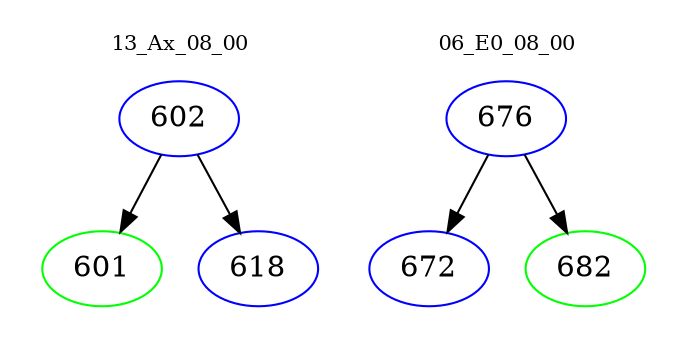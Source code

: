 digraph{
subgraph cluster_0 {
color = white
label = "13_Ax_08_00";
fontsize=10;
T0_602 [label="602", color="blue"]
T0_602 -> T0_601 [color="black"]
T0_601 [label="601", color="green"]
T0_602 -> T0_618 [color="black"]
T0_618 [label="618", color="blue"]
}
subgraph cluster_1 {
color = white
label = "06_E0_08_00";
fontsize=10;
T1_676 [label="676", color="blue"]
T1_676 -> T1_672 [color="black"]
T1_672 [label="672", color="blue"]
T1_676 -> T1_682 [color="black"]
T1_682 [label="682", color="green"]
}
}
